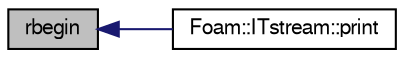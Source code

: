 digraph "rbegin"
{
  bgcolor="transparent";
  edge [fontname="FreeSans",fontsize="10",labelfontname="FreeSans",labelfontsize="10"];
  node [fontname="FreeSans",fontsize="10",shape=record];
  rankdir="LR";
  Node1 [label="rbegin",height=0.2,width=0.4,color="black", fillcolor="grey75", style="filled" fontcolor="black"];
  Node1 -> Node2 [dir="back",color="midnightblue",fontsize="10",style="solid",fontname="FreeSans"];
  Node2 [label="Foam::ITstream::print",height=0.2,width=0.4,color="black",URL="$a01178.html#a396408e517abe1f8cae9d2844a18ad1e",tooltip="Print description of IOstream to Ostream. "];
}
